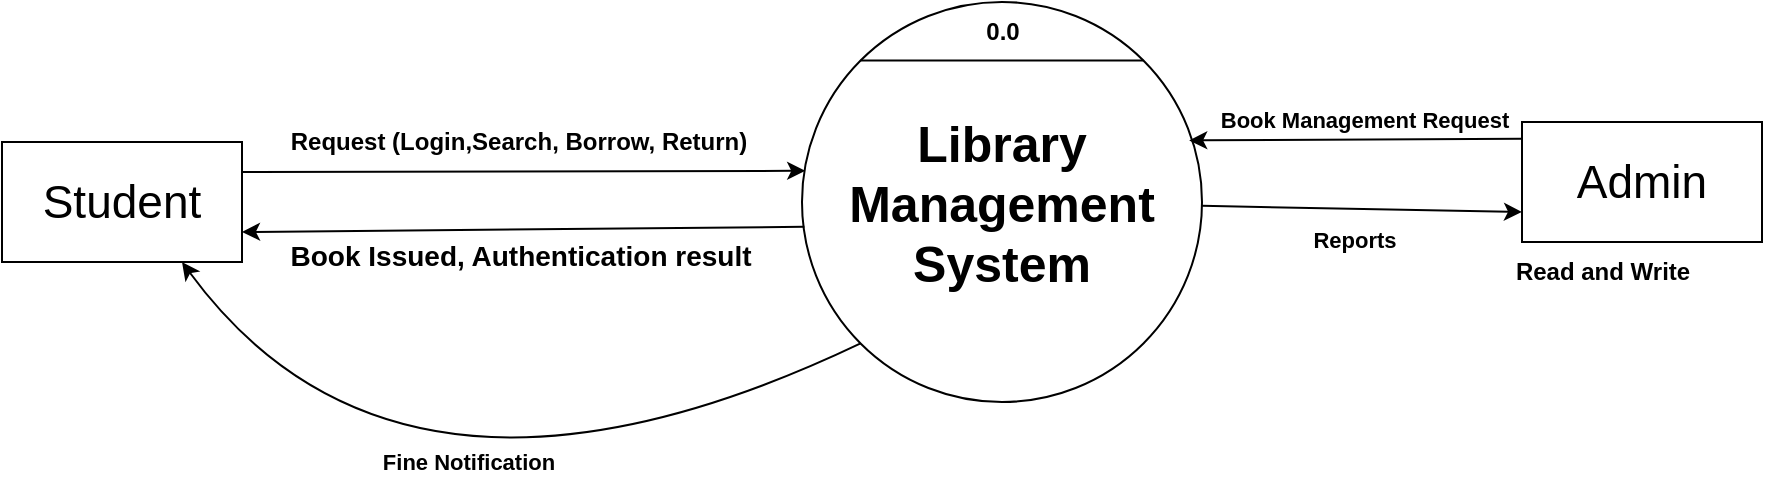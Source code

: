 <mxfile version="25.0.3">
  <diagram name="Page-1" id="UkHIu0SWDCht5T8zP9kd">
    <mxGraphModel dx="1900" dy="562" grid="1" gridSize="10" guides="1" tooltips="1" connect="1" arrows="1" fold="1" page="1" pageScale="1" pageWidth="850" pageHeight="1100" math="0" shadow="0">
      <root>
        <mxCell id="0" />
        <mxCell id="1" parent="0" />
        <mxCell id="hmutx1Yc8w6KiIObskwx-3" value="&lt;font style=&quot;font-size: 23px;&quot;&gt;&lt;span&gt;Admin&lt;/span&gt;&lt;/font&gt;" style="rounded=0;whiteSpace=wrap;html=1;fontStyle=0" parent="1" vertex="1">
          <mxGeometry x="720" y="220" width="120" height="60" as="geometry" />
        </mxCell>
        <mxCell id="hmutx1Yc8w6KiIObskwx-4" value="&lt;font style=&quot;font-size: 23px;&quot;&gt;Student&lt;/font&gt;" style="rounded=0;whiteSpace=wrap;html=1;" parent="1" vertex="1">
          <mxGeometry x="-40" y="230" width="120" height="60" as="geometry" />
        </mxCell>
        <mxCell id="hmutx1Yc8w6KiIObskwx-5" value="&lt;font&gt;&lt;b&gt;Library Management System&lt;/b&gt;&lt;/font&gt;" style="ellipse;whiteSpace=wrap;html=1;aspect=fixed;fontFamily=Helvetica;fontSize=25;" parent="1" vertex="1">
          <mxGeometry x="360" y="160" width="200" height="200" as="geometry" />
        </mxCell>
        <mxCell id="hmutx1Yc8w6KiIObskwx-6" value="&lt;font style=&quot;font-size: 12px;&quot;&gt;&lt;b&gt;Request (Login,Search, Borrow, Return)&lt;/b&gt;&lt;/font&gt;" style="endArrow=classic;html=1;rounded=0;exitX=1;exitY=0.25;exitDx=0;exitDy=0;entryX=-0.002;entryY=0.422;entryDx=0;entryDy=0;entryPerimeter=0;labelBorderColor=none;textShadow=0;labelPosition=center;verticalLabelPosition=middle;align=center;verticalAlign=middle;spacingLeft=0;spacingRight=0;spacingBottom=0;" parent="1" edge="1" source="hmutx1Yc8w6KiIObskwx-4">
          <mxGeometry x="-0.016" y="15" width="50" height="50" relative="1" as="geometry">
            <mxPoint x="142" y="245" as="sourcePoint" />
            <mxPoint x="361.6" y="244.4" as="targetPoint" />
            <mxPoint as="offset" />
          </mxGeometry>
        </mxCell>
        <mxCell id="hmutx1Yc8w6KiIObskwx-7" value="&lt;font style=&quot;font-size: 14px;&quot;&gt;&lt;b&gt;Book Issued, Authentication result&lt;/b&gt;&lt;/font&gt;" style="endArrow=classic;html=1;rounded=0;entryX=1;entryY=0.75;entryDx=0;entryDy=0;exitX=0.006;exitY=0.562;exitDx=0;exitDy=0;exitPerimeter=0;" parent="1" source="hmutx1Yc8w6KiIObskwx-5" target="hmutx1Yc8w6KiIObskwx-4" edge="1">
          <mxGeometry x="0.01" y="13" width="50" height="50" relative="1" as="geometry">
            <mxPoint x="321.2" y="276" as="sourcePoint" />
            <mxPoint x="180" y="277" as="targetPoint" />
            <mxPoint as="offset" />
          </mxGeometry>
        </mxCell>
        <mxCell id="hmutx1Yc8w6KiIObskwx-9" value="&lt;b&gt;Read and Write&lt;/b&gt;" style="text;html=1;align=center;verticalAlign=middle;resizable=0;points=[];autosize=1;strokeColor=none;fillColor=none;" parent="1" vertex="1">
          <mxGeometry x="705" y="280" width="110" height="30" as="geometry" />
        </mxCell>
        <mxCell id="hmutx1Yc8w6KiIObskwx-10" value="" style="endArrow=classic;html=1;rounded=0;exitX=0;exitY=0.14;exitDx=0;exitDy=0;entryX=0.968;entryY=0.346;entryDx=0;entryDy=0;entryPerimeter=0;exitPerimeter=0;" parent="1" source="hmutx1Yc8w6KiIObskwx-3" target="hmutx1Yc8w6KiIObskwx-5" edge="1">
          <mxGeometry width="50" height="50" relative="1" as="geometry">
            <mxPoint x="700" y="230" as="sourcePoint" />
            <mxPoint x="562.8" y="231.6" as="targetPoint" />
          </mxGeometry>
        </mxCell>
        <mxCell id="wOcpC7h_hzxmkCH-UHlY-1" value="Book Management Request" style="edgeLabel;html=1;align=center;verticalAlign=middle;resizable=0;points=[];fontStyle=1" vertex="1" connectable="0" parent="hmutx1Yc8w6KiIObskwx-10">
          <mxGeometry x="-0.049" y="1" relative="1" as="geometry">
            <mxPoint y="-11" as="offset" />
          </mxGeometry>
        </mxCell>
        <mxCell id="hmutx1Yc8w6KiIObskwx-12" value="" style="endArrow=none;html=1;rounded=0;entryX=1;entryY=0;entryDx=0;entryDy=0;exitX=0;exitY=0;exitDx=0;exitDy=0;" parent="1" source="hmutx1Yc8w6KiIObskwx-5" target="hmutx1Yc8w6KiIObskwx-5" edge="1">
          <mxGeometry width="50" height="50" relative="1" as="geometry">
            <mxPoint x="460" y="130" as="sourcePoint" />
            <mxPoint x="510" y="80" as="targetPoint" />
          </mxGeometry>
        </mxCell>
        <mxCell id="hmutx1Yc8w6KiIObskwx-13" value="&lt;b&gt;0.0&lt;/b&gt;" style="text;html=1;align=center;verticalAlign=middle;resizable=0;points=[];autosize=1;strokeColor=none;fillColor=none;" parent="1" vertex="1">
          <mxGeometry x="440" y="160" width="40" height="30" as="geometry" />
        </mxCell>
        <mxCell id="wOcpC7h_hzxmkCH-UHlY-3" value="" style="endArrow=classic;html=1;rounded=0;entryX=0;entryY=0.75;entryDx=0;entryDy=0;" edge="1" parent="1" source="hmutx1Yc8w6KiIObskwx-5" target="hmutx1Yc8w6KiIObskwx-3">
          <mxGeometry width="50" height="50" relative="1" as="geometry">
            <mxPoint x="562" y="265" as="sourcePoint" />
            <mxPoint x="730" y="260" as="targetPoint" />
          </mxGeometry>
        </mxCell>
        <mxCell id="wOcpC7h_hzxmkCH-UHlY-4" value="&lt;b&gt;Reports&lt;/b&gt;" style="edgeLabel;html=1;align=center;verticalAlign=middle;resizable=0;points=[];" vertex="1" connectable="0" parent="wOcpC7h_hzxmkCH-UHlY-3">
          <mxGeometry x="-0.049" y="1" relative="1" as="geometry">
            <mxPoint y="16" as="offset" />
          </mxGeometry>
        </mxCell>
        <mxCell id="wOcpC7h_hzxmkCH-UHlY-6" value="" style="curved=1;endArrow=classic;html=1;rounded=0;exitX=0;exitY=1;exitDx=0;exitDy=0;entryX=0.75;entryY=1;entryDx=0;entryDy=0;" edge="1" parent="1" source="hmutx1Yc8w6KiIObskwx-5" target="hmutx1Yc8w6KiIObskwx-4">
          <mxGeometry width="50" height="50" relative="1" as="geometry">
            <mxPoint x="400" y="320" as="sourcePoint" />
            <mxPoint x="450" y="270" as="targetPoint" />
            <Array as="points">
              <mxPoint x="160" y="440" />
            </Array>
          </mxGeometry>
        </mxCell>
        <mxCell id="wOcpC7h_hzxmkCH-UHlY-7" value="Fine Notification" style="edgeLabel;html=1;align=center;verticalAlign=middle;resizable=0;points=[];fontStyle=1" vertex="1" connectable="0" parent="wOcpC7h_hzxmkCH-UHlY-6">
          <mxGeometry x="-0.112" y="-44" relative="1" as="geometry">
            <mxPoint x="-1" y="15" as="offset" />
          </mxGeometry>
        </mxCell>
      </root>
    </mxGraphModel>
  </diagram>
</mxfile>
